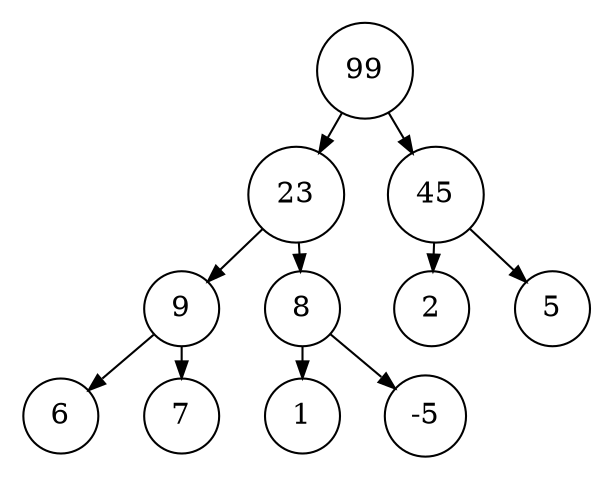 
    digraph G {
    nodesep=0.3;
    ranksep=0.2;
    margin=0.1;
    node [shape=circle];
    edge [arrowsize=0.8];
    1 -> 2[side=left];
1 -> 3;
2 -> 4[side=left];
2 -> 5;
3 -> 6[side=left];
3 -> 7;
4 -> 8[side=left];
4 -> 9;
5 -> 10[side=left];
5 -> 11;
1[label="99"]
2[label="23"]
3[label="45"]
4[label="9"]
5[label="8"]
6[label="2"]
7[label="5"]
8[label="6"]
9[label="7"]
10[label="1"]
11[label="-5"]}